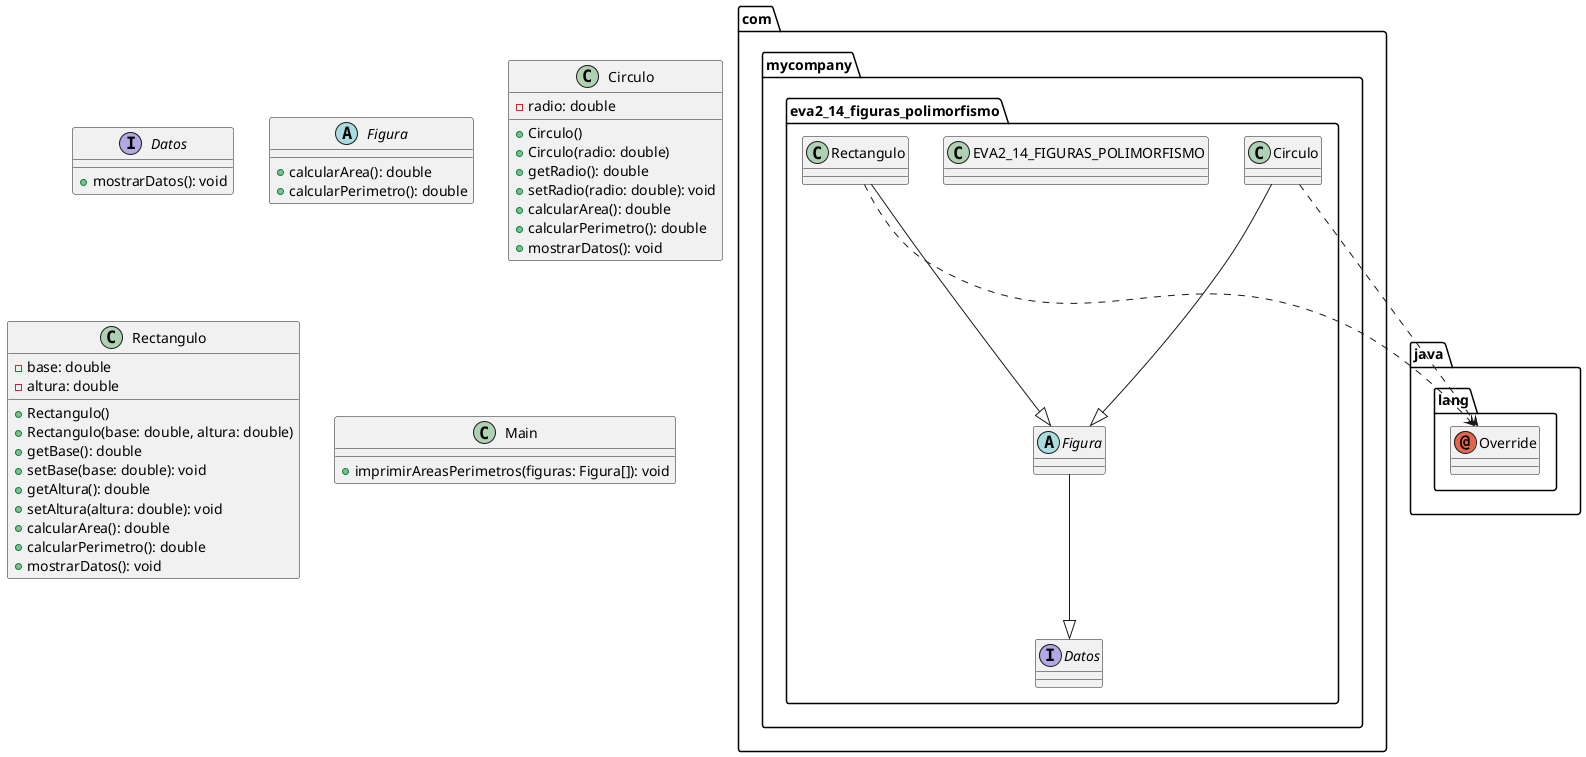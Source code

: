@startuml
abstract class com.mycompany.eva2_14_figuras_polimorfismo.Figura
annotation java.lang.Override
class com.mycompany.eva2_14_figuras_polimorfismo.Circulo
class com.mycompany.eva2_14_figuras_polimorfismo.EVA2_14_FIGURAS_POLIMORFISMO
class com.mycompany.eva2_14_figuras_polimorfismo.Rectangulo
interface com.mycompany.eva2_14_figuras_polimorfismo.Datos
com.mycompany.eva2_14_figuras_polimorfismo.Figura --|> com.mycompany.eva2_14_figuras_polimorfismo.Datos
com.mycompany.eva2_14_figuras_polimorfismo.Circulo --|> com.mycompany.eva2_14_figuras_polimorfismo.Figura
com.mycompany.eva2_14_figuras_polimorfismo.Circulo ..> java.lang.Override
com.mycompany.eva2_14_figuras_polimorfismo.Rectangulo --|> com.mycompany.eva2_14_figuras_polimorfismo.Figura
com.mycompany.eva2_14_figuras_polimorfismo.Rectangulo ..> java.lang.Override
interface Datos {
    + mostrarDatos(): void
}
abstract class Figura {
    + calcularArea(): double
    + calcularPerimetro(): double
}
class Circulo {
    - radio: double
    + Circulo()
    + Circulo(radio: double)
    + getRadio(): double
    + setRadio(radio: double): void
    + calcularArea(): double
    + calcularPerimetro(): double
    + mostrarDatos(): void
}
class Rectangulo {
    - base: double
    - altura: double
    + Rectangulo()
    + Rectangulo(base: double, altura: double)
    + getBase(): double
    + setBase(base: double): void
    + getAltura(): double
    + setAltura(altura: double): void
    + calcularArea(): double
    + calcularPerimetro(): double
    + mostrarDatos(): void
}
class Main {
    + imprimirAreasPerimetros(figuras: Figura[]): void
}
@enduml